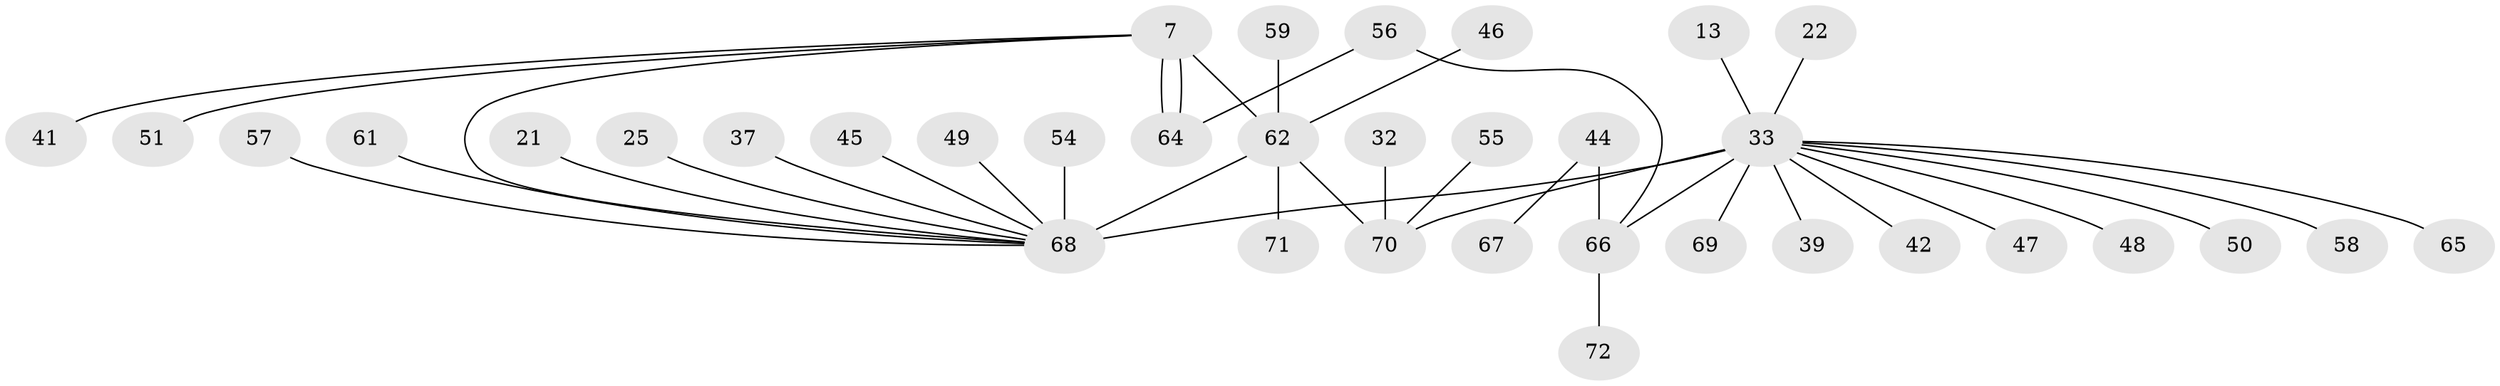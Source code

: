 // original degree distribution, {13: 0.013888888888888888, 11: 0.013888888888888888, 17: 0.013888888888888888, 5: 0.041666666666666664, 2: 0.18055555555555555, 8: 0.027777777777777776, 1: 0.5277777777777778, 4: 0.027777777777777776, 3: 0.125, 7: 0.013888888888888888, 6: 0.013888888888888888}
// Generated by graph-tools (version 1.1) at 2025/47/03/09/25 04:47:18]
// undirected, 36 vertices, 39 edges
graph export_dot {
graph [start="1"]
  node [color=gray90,style=filled];
  7;
  13;
  21;
  22 [super="+5"];
  25;
  32;
  33 [super="+2+1"];
  37;
  39;
  41;
  42;
  44;
  45;
  46;
  47 [super="+36"];
  48;
  49;
  50 [super="+40"];
  51;
  54;
  55;
  56 [super="+34"];
  57;
  58 [super="+35"];
  59;
  61;
  62 [super="+16+30+38+43"];
  64 [super="+27"];
  65;
  66 [super="+31"];
  67 [super="+63"];
  68 [super="+29+3+18+60"];
  69;
  70 [super="+19"];
  71 [super="+26"];
  72;
  7 -- 41;
  7 -- 51;
  7 -- 62 [weight=2];
  7 -- 64 [weight=2];
  7 -- 64;
  7 -- 68;
  13 -- 33;
  21 -- 68;
  22 -- 33;
  25 -- 68;
  32 -- 70;
  33 -- 65;
  33 -- 70 [weight=3];
  33 -- 39;
  33 -- 48;
  33 -- 68 [weight=6];
  33 -- 69;
  33 -- 42;
  33 -- 58;
  33 -- 47;
  33 -- 50;
  33 -- 66 [weight=2];
  37 -- 68;
  44 -- 67 [weight=2];
  44 -- 66;
  45 -- 68;
  46 -- 62;
  49 -- 68;
  54 -- 68;
  55 -- 70;
  56 -- 64;
  56 -- 66;
  57 -- 68;
  59 -- 62;
  61 -- 68;
  62 -- 70 [weight=2];
  62 -- 71;
  62 -- 68 [weight=2];
  66 -- 72;
}
